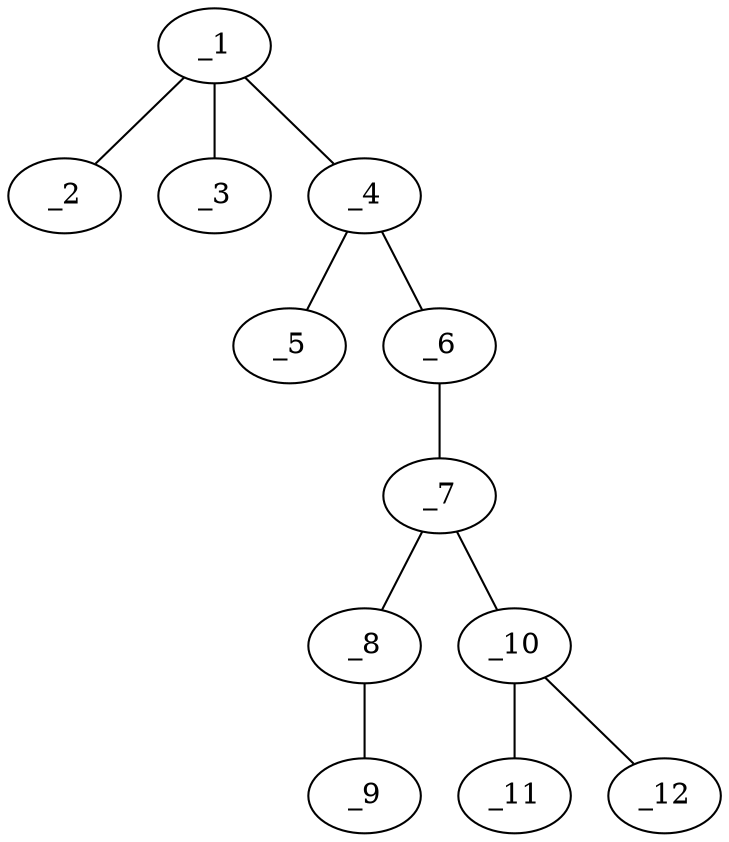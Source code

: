 graph molid622653 {
	_1	 [charge=0,
		chem=4,
		symbol="N  ",
		x="6.3301",
		y="0.5"];
	_2	 [charge=0,
		chem=1,
		symbol="C  ",
		x="7.1962",
		y=0];
	_1 -- _2	 [valence=1];
	_3	 [charge=0,
		chem=1,
		symbol="C  ",
		x="6.3301",
		y="1.5"];
	_1 -- _3	 [valence=1];
	_4	 [charge=0,
		chem=1,
		symbol="C  ",
		x="5.4641",
		y=0];
	_1 -- _4	 [valence=1];
	_5	 [charge=0,
		chem=5,
		symbol="S  ",
		x="5.4641",
		y="-1"];
	_4 -- _5	 [valence=2];
	_6	 [charge=0,
		chem=4,
		symbol="N  ",
		x="4.5981",
		y="0.5"];
	_4 -- _6	 [valence=1];
	_7	 [charge=0,
		chem=1,
		symbol="C  ",
		x="3.7321",
		y=0];
	_6 -- _7	 [valence=2];
	_8	 [charge=0,
		chem=4,
		symbol="N  ",
		x="3.7321",
		y="-1"];
	_7 -- _8	 [valence=1];
	_10	 [charge=0,
		chem=4,
		symbol="N  ",
		x="2.866",
		y="0.5"];
	_7 -- _10	 [valence=1];
	_9	 [charge=0,
		chem=1,
		symbol="C  ",
		x="2.866",
		y="-1.5"];
	_8 -- _9	 [valence=1];
	_11	 [charge=0,
		chem=1,
		symbol="C  ",
		x=2,
		y=0];
	_10 -- _11	 [valence=1];
	_12	 [charge=0,
		chem=1,
		symbol="C  ",
		x="2.866",
		y="1.5"];
	_10 -- _12	 [valence=1];
}
